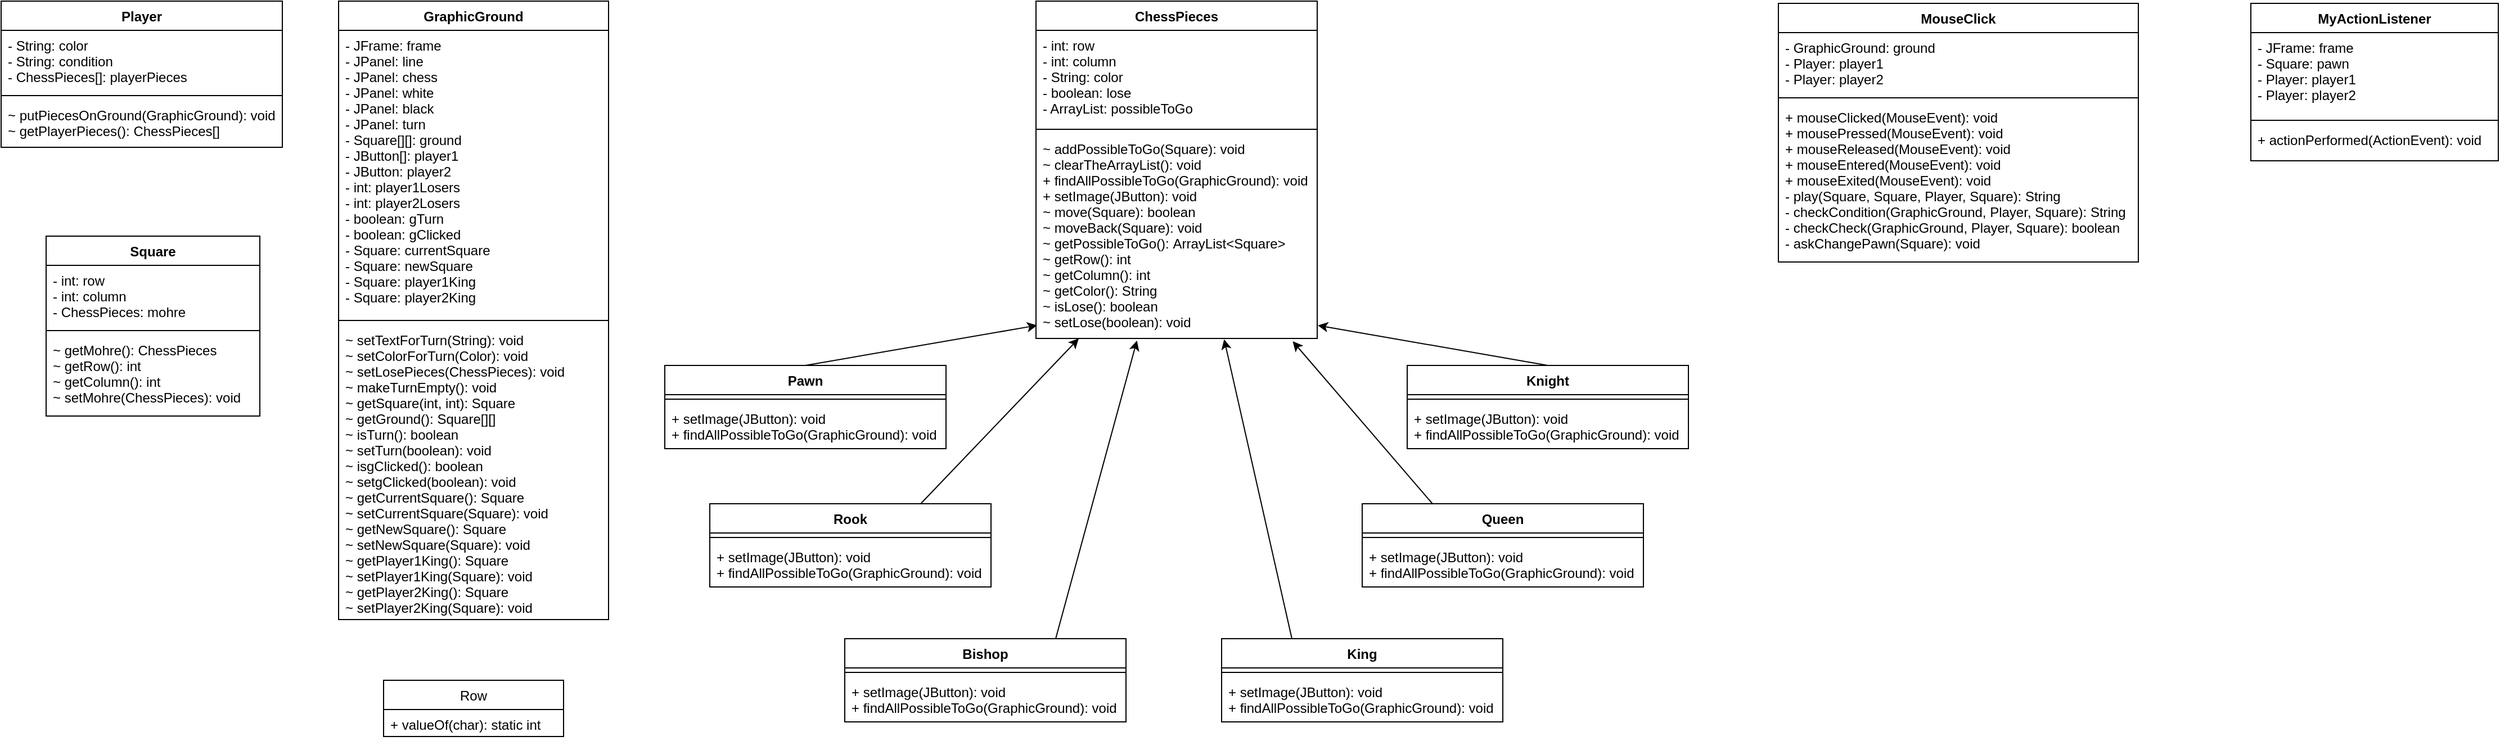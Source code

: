 <mxfile version="10.6.9" type="device"><diagram id="0nFTNDKRfdrgM9NUxW1w" name="Page-1"><mxGraphModel dx="2735" dy="1190" grid="1" gridSize="10" guides="1" tooltips="1" connect="1" arrows="1" fold="1" page="1" pageScale="1" pageWidth="850" pageHeight="1100" math="0" shadow="0"><root><mxCell id="0"/><mxCell id="1" parent="0"/><mxCell id="7_Z9Ku3iatTEtlLzZTmV-5" value="ChessPieces" style="swimlane;fontStyle=1;align=center;verticalAlign=top;childLayout=stackLayout;horizontal=1;startSize=26;horizontalStack=0;resizeParent=1;resizeParentMax=0;resizeLast=0;collapsible=1;marginBottom=0;" parent="1" vertex="1"><mxGeometry x="320" y="36" width="250" height="300" as="geometry"/></mxCell><mxCell id="7_Z9Ku3iatTEtlLzZTmV-6" value="- int: row&#10;- int: column&#10;- String: color&#10;- boolean: lose&#10;- ArrayList: possibleToGo&#10;" style="text;strokeColor=none;fillColor=none;align=left;verticalAlign=top;spacingLeft=4;spacingRight=4;overflow=hidden;rotatable=0;points=[[0,0.5],[1,0.5]];portConstraint=eastwest;" parent="7_Z9Ku3iatTEtlLzZTmV-5" vertex="1"><mxGeometry y="26" width="250" height="84" as="geometry"/></mxCell><mxCell id="7_Z9Ku3iatTEtlLzZTmV-7" value="" style="line;strokeWidth=1;fillColor=none;align=left;verticalAlign=middle;spacingTop=-1;spacingLeft=3;spacingRight=3;rotatable=0;labelPosition=right;points=[];portConstraint=eastwest;" parent="7_Z9Ku3iatTEtlLzZTmV-5" vertex="1"><mxGeometry y="110" width="250" height="8" as="geometry"/></mxCell><mxCell id="7_Z9Ku3iatTEtlLzZTmV-8" value="~ addPossibleToGo(Square): void&#10;~ clearTheArrayList(): void&#10;+ findAllPossibleToGo(GraphicGround): void&#10;+ setImage(JButton): void&#10;~ move(Square): boolean&#10;~ moveBack(Square): void&#10;~ getPossibleToGo(): ArrayList&lt;Square&gt;&#10;~ getRow(): int&#10;~ getColumn(): int&#10;~ getColor(): String&#10;~ isLose(): boolean&#10;~ setLose(boolean): void&#10;" style="text;strokeColor=none;fillColor=none;align=left;verticalAlign=top;spacingLeft=4;spacingRight=4;overflow=hidden;rotatable=0;points=[[0,0.5],[1,0.5]];portConstraint=eastwest;fontStyle=0" parent="7_Z9Ku3iatTEtlLzZTmV-5" vertex="1"><mxGeometry y="118" width="250" height="182" as="geometry"/></mxCell><mxCell id="7_Z9Ku3iatTEtlLzZTmV-13" value="" style="endArrow=classic;html=1;entryX=0.004;entryY=0.936;entryDx=0;entryDy=0;entryPerimeter=0;exitX=0.5;exitY=0;exitDx=0;exitDy=0;" parent="1" source="7_Z9Ku3iatTEtlLzZTmV-25" target="7_Z9Ku3iatTEtlLzZTmV-8" edge="1"><mxGeometry width="50" height="50" relative="1" as="geometry"><mxPoint x="139" y="442" as="sourcePoint"/><mxPoint x="340" y="400" as="targetPoint"/></mxGeometry></mxCell><mxCell id="7_Z9Ku3iatTEtlLzZTmV-25" value="Pawn" style="swimlane;fontStyle=1;align=center;verticalAlign=top;childLayout=stackLayout;horizontal=1;startSize=26;horizontalStack=0;resizeParent=1;resizeParentMax=0;resizeLast=0;collapsible=1;marginBottom=0;" parent="1" vertex="1"><mxGeometry x="-10" y="360" width="250" height="74" as="geometry"/></mxCell><mxCell id="7_Z9Ku3iatTEtlLzZTmV-27" value="" style="line;strokeWidth=1;fillColor=none;align=left;verticalAlign=middle;spacingTop=-1;spacingLeft=3;spacingRight=3;rotatable=0;labelPosition=right;points=[];portConstraint=eastwest;" parent="7_Z9Ku3iatTEtlLzZTmV-25" vertex="1"><mxGeometry y="26" width="250" height="8" as="geometry"/></mxCell><mxCell id="7_Z9Ku3iatTEtlLzZTmV-28" value="+ setImage(JButton): void&#10;+ findAllPossibleToGo(GraphicGround): void" style="text;strokeColor=none;fillColor=none;align=left;verticalAlign=top;spacingLeft=4;spacingRight=4;overflow=hidden;rotatable=0;points=[[0,0.5],[1,0.5]];portConstraint=eastwest;" parent="7_Z9Ku3iatTEtlLzZTmV-25" vertex="1"><mxGeometry y="34" width="250" height="40" as="geometry"/></mxCell><mxCell id="7_Z9Ku3iatTEtlLzZTmV-33" value="Rook" style="swimlane;fontStyle=1;align=center;verticalAlign=top;childLayout=stackLayout;horizontal=1;startSize=26;horizontalStack=0;resizeParent=1;resizeParentMax=0;resizeLast=0;collapsible=1;marginBottom=0;" parent="1" vertex="1"><mxGeometry x="30" y="483" width="250" height="74" as="geometry"/></mxCell><mxCell id="7_Z9Ku3iatTEtlLzZTmV-35" value="" style="line;strokeWidth=1;fillColor=none;align=left;verticalAlign=middle;spacingTop=-1;spacingLeft=3;spacingRight=3;rotatable=0;labelPosition=right;points=[];portConstraint=eastwest;" parent="7_Z9Ku3iatTEtlLzZTmV-33" vertex="1"><mxGeometry y="26" width="250" height="8" as="geometry"/></mxCell><mxCell id="7_Z9Ku3iatTEtlLzZTmV-36" value="+ setImage(JButton): void&#10;+ findAllPossibleToGo(GraphicGround): void" style="text;strokeColor=none;fillColor=none;align=left;verticalAlign=top;spacingLeft=4;spacingRight=4;overflow=hidden;rotatable=0;points=[[0,0.5],[1,0.5]];portConstraint=eastwest;" parent="7_Z9Ku3iatTEtlLzZTmV-33" vertex="1"><mxGeometry y="34" width="250" height="40" as="geometry"/></mxCell><mxCell id="7_Z9Ku3iatTEtlLzZTmV-37" value="" style="endArrow=classic;html=1;exitX=0.75;exitY=0;exitDx=0;exitDy=0;" parent="1" source="7_Z9Ku3iatTEtlLzZTmV-33" target="7_Z9Ku3iatTEtlLzZTmV-8" edge="1"><mxGeometry width="50" height="50" relative="1" as="geometry"><mxPoint x="50" y="720" as="sourcePoint"/><mxPoint x="360" y="313" as="targetPoint"/></mxGeometry></mxCell><mxCell id="7_Z9Ku3iatTEtlLzZTmV-38" value="Knight" style="swimlane;fontStyle=1;align=center;verticalAlign=top;childLayout=stackLayout;horizontal=1;startSize=26;horizontalStack=0;resizeParent=1;resizeParentMax=0;resizeLast=0;collapsible=1;marginBottom=0;" parent="1" vertex="1"><mxGeometry x="650" y="360" width="250" height="74" as="geometry"/></mxCell><mxCell id="7_Z9Ku3iatTEtlLzZTmV-39" value="" style="line;strokeWidth=1;fillColor=none;align=left;verticalAlign=middle;spacingTop=-1;spacingLeft=3;spacingRight=3;rotatable=0;labelPosition=right;points=[];portConstraint=eastwest;" parent="7_Z9Ku3iatTEtlLzZTmV-38" vertex="1"><mxGeometry y="26" width="250" height="8" as="geometry"/></mxCell><mxCell id="7_Z9Ku3iatTEtlLzZTmV-40" value="+ setImage(JButton): void&#10;+ findAllPossibleToGo(GraphicGround): void" style="text;strokeColor=none;fillColor=none;align=left;verticalAlign=top;spacingLeft=4;spacingRight=4;overflow=hidden;rotatable=0;points=[[0,0.5],[1,0.5]];portConstraint=eastwest;" parent="7_Z9Ku3iatTEtlLzZTmV-38" vertex="1"><mxGeometry y="34" width="250" height="40" as="geometry"/></mxCell><mxCell id="7_Z9Ku3iatTEtlLzZTmV-41" value="" style="endArrow=classic;html=1;entryX=1.002;entryY=0.936;entryDx=0;entryDy=0;entryPerimeter=0;exitX=0.5;exitY=0;exitDx=0;exitDy=0;" parent="1" source="7_Z9Ku3iatTEtlLzZTmV-38" target="7_Z9Ku3iatTEtlLzZTmV-8" edge="1"><mxGeometry width="50" height="50" relative="1" as="geometry"><mxPoint x="50" y="730" as="sourcePoint"/><mxPoint x="100" y="680" as="targetPoint"/></mxGeometry></mxCell><mxCell id="7_Z9Ku3iatTEtlLzZTmV-42" value="Bishop" style="swimlane;fontStyle=1;align=center;verticalAlign=top;childLayout=stackLayout;horizontal=1;startSize=26;horizontalStack=0;resizeParent=1;resizeParentMax=0;resizeLast=0;collapsible=1;marginBottom=0;" parent="1" vertex="1"><mxGeometry x="150" y="603" width="250" height="74" as="geometry"/></mxCell><mxCell id="7_Z9Ku3iatTEtlLzZTmV-43" value="" style="line;strokeWidth=1;fillColor=none;align=left;verticalAlign=middle;spacingTop=-1;spacingLeft=3;spacingRight=3;rotatable=0;labelPosition=right;points=[];portConstraint=eastwest;" parent="7_Z9Ku3iatTEtlLzZTmV-42" vertex="1"><mxGeometry y="26" width="250" height="8" as="geometry"/></mxCell><mxCell id="7_Z9Ku3iatTEtlLzZTmV-44" value="+ setImage(JButton): void&#10;+ findAllPossibleToGo(GraphicGround): void" style="text;strokeColor=none;fillColor=none;align=left;verticalAlign=top;spacingLeft=4;spacingRight=4;overflow=hidden;rotatable=0;points=[[0,0.5],[1,0.5]];portConstraint=eastwest;" parent="7_Z9Ku3iatTEtlLzZTmV-42" vertex="1"><mxGeometry y="34" width="250" height="40" as="geometry"/></mxCell><mxCell id="7_Z9Ku3iatTEtlLzZTmV-45" value="" style="endArrow=classic;html=1;entryX=0.359;entryY=1.01;entryDx=0;entryDy=0;entryPerimeter=0;exitX=0.75;exitY=0;exitDx=0;exitDy=0;" parent="1" target="7_Z9Ku3iatTEtlLzZTmV-8" edge="1" source="7_Z9Ku3iatTEtlLzZTmV-42"><mxGeometry width="50" height="50" relative="1" as="geometry"><mxPoint x="380" y="670" as="sourcePoint"/><mxPoint x="100" y="780" as="targetPoint"/></mxGeometry></mxCell><mxCell id="7_Z9Ku3iatTEtlLzZTmV-46" value="Queen" style="swimlane;fontStyle=1;align=center;verticalAlign=top;childLayout=stackLayout;horizontal=1;startSize=26;horizontalStack=0;resizeParent=1;resizeParentMax=0;resizeLast=0;collapsible=1;marginBottom=0;" parent="1" vertex="1"><mxGeometry x="610" y="483" width="250" height="74" as="geometry"/></mxCell><mxCell id="7_Z9Ku3iatTEtlLzZTmV-47" value="" style="line;strokeWidth=1;fillColor=none;align=left;verticalAlign=middle;spacingTop=-1;spacingLeft=3;spacingRight=3;rotatable=0;labelPosition=right;points=[];portConstraint=eastwest;" parent="7_Z9Ku3iatTEtlLzZTmV-46" vertex="1"><mxGeometry y="26" width="250" height="8" as="geometry"/></mxCell><mxCell id="7_Z9Ku3iatTEtlLzZTmV-48" value="+ setImage(JButton): void&#10;+ findAllPossibleToGo(GraphicGround): void" style="text;strokeColor=none;fillColor=none;align=left;verticalAlign=top;spacingLeft=4;spacingRight=4;overflow=hidden;rotatable=0;points=[[0,0.5],[1,0.5]];portConstraint=eastwest;" parent="7_Z9Ku3iatTEtlLzZTmV-46" vertex="1"><mxGeometry y="34" width="250" height="40" as="geometry"/></mxCell><mxCell id="7_Z9Ku3iatTEtlLzZTmV-49" value="" style="endArrow=classic;html=1;exitX=0.25;exitY=0;exitDx=0;exitDy=0;entryX=0.913;entryY=1.014;entryDx=0;entryDy=0;entryPerimeter=0;" parent="1" source="7_Z9Ku3iatTEtlLzZTmV-46" target="7_Z9Ku3iatTEtlLzZTmV-8" edge="1"><mxGeometry width="50" height="50" relative="1" as="geometry"><mxPoint x="50" y="830" as="sourcePoint"/><mxPoint x="535" y="312" as="targetPoint"/></mxGeometry></mxCell><mxCell id="7_Z9Ku3iatTEtlLzZTmV-50" value="King" style="swimlane;fontStyle=1;align=center;verticalAlign=top;childLayout=stackLayout;horizontal=1;startSize=26;horizontalStack=0;resizeParent=1;resizeParentMax=0;resizeLast=0;collapsible=1;marginBottom=0;" parent="1" vertex="1"><mxGeometry x="485" y="603" width="250" height="74" as="geometry"/></mxCell><mxCell id="7_Z9Ku3iatTEtlLzZTmV-51" value="" style="line;strokeWidth=1;fillColor=none;align=left;verticalAlign=middle;spacingTop=-1;spacingLeft=3;spacingRight=3;rotatable=0;labelPosition=right;points=[];portConstraint=eastwest;" parent="7_Z9Ku3iatTEtlLzZTmV-50" vertex="1"><mxGeometry y="26" width="250" height="8" as="geometry"/></mxCell><mxCell id="7_Z9Ku3iatTEtlLzZTmV-52" value="+ setImage(JButton): void&#10;+ findAllPossibleToGo(GraphicGround): void" style="text;strokeColor=none;fillColor=none;align=left;verticalAlign=top;spacingLeft=4;spacingRight=4;overflow=hidden;rotatable=0;points=[[0,0.5],[1,0.5]];portConstraint=eastwest;" parent="7_Z9Ku3iatTEtlLzZTmV-50" vertex="1"><mxGeometry y="34" width="250" height="40" as="geometry"/></mxCell><mxCell id="7_Z9Ku3iatTEtlLzZTmV-53" value="" style="endArrow=classic;html=1;exitX=0.25;exitY=0;exitDx=0;exitDy=0;entryX=0.669;entryY=1.004;entryDx=0;entryDy=0;entryPerimeter=0;" parent="1" source="7_Z9Ku3iatTEtlLzZTmV-50" target="7_Z9Ku3iatTEtlLzZTmV-8" edge="1"><mxGeometry width="50" height="50" relative="1" as="geometry"><mxPoint x="50" y="830" as="sourcePoint"/><mxPoint x="481" y="313" as="targetPoint"/></mxGeometry></mxCell><mxCell id="7_Z9Ku3iatTEtlLzZTmV-55" value="Player" style="swimlane;fontStyle=1;align=center;verticalAlign=top;childLayout=stackLayout;horizontal=1;startSize=26;horizontalStack=0;resizeParent=1;resizeParentMax=0;resizeLast=0;collapsible=1;marginBottom=0;" parent="1" vertex="1"><mxGeometry x="-600" y="36" width="250" height="130" as="geometry"/></mxCell><mxCell id="7_Z9Ku3iatTEtlLzZTmV-56" value="- String: color&#10;- String: condition&#10;- ChessPieces[]: playerPieces" style="text;strokeColor=none;fillColor=none;align=left;verticalAlign=top;spacingLeft=4;spacingRight=4;overflow=hidden;rotatable=0;points=[[0,0.5],[1,0.5]];portConstraint=eastwest;" parent="7_Z9Ku3iatTEtlLzZTmV-55" vertex="1"><mxGeometry y="26" width="250" height="54" as="geometry"/></mxCell><mxCell id="7_Z9Ku3iatTEtlLzZTmV-57" value="" style="line;strokeWidth=1;fillColor=none;align=left;verticalAlign=middle;spacingTop=-1;spacingLeft=3;spacingRight=3;rotatable=0;labelPosition=right;points=[];portConstraint=eastwest;" parent="7_Z9Ku3iatTEtlLzZTmV-55" vertex="1"><mxGeometry y="80" width="250" height="8" as="geometry"/></mxCell><mxCell id="7_Z9Ku3iatTEtlLzZTmV-58" value="~ putPiecesOnGround(GraphicGround): void&#10;~ getPlayerPieces(): ChessPieces[]" style="text;strokeColor=none;fillColor=none;align=left;verticalAlign=top;spacingLeft=4;spacingRight=4;overflow=hidden;rotatable=0;points=[[0,0.5],[1,0.5]];portConstraint=eastwest;" parent="7_Z9Ku3iatTEtlLzZTmV-55" vertex="1"><mxGeometry y="88" width="250" height="42" as="geometry"/></mxCell><mxCell id="7_Z9Ku3iatTEtlLzZTmV-59" value="MouseClick" style="swimlane;fontStyle=1;align=center;verticalAlign=top;childLayout=stackLayout;horizontal=1;startSize=26;horizontalStack=0;resizeParent=1;resizeParentMax=0;resizeLast=0;collapsible=1;marginBottom=0;" parent="1" vertex="1"><mxGeometry x="980" y="38" width="320" height="230" as="geometry"/></mxCell><mxCell id="7_Z9Ku3iatTEtlLzZTmV-60" value="- GraphicGround: ground&#10;- Player: player1&#10;- Player: player2&#10;" style="text;strokeColor=none;fillColor=none;align=left;verticalAlign=top;spacingLeft=4;spacingRight=4;overflow=hidden;rotatable=0;points=[[0,0.5],[1,0.5]];portConstraint=eastwest;" parent="7_Z9Ku3iatTEtlLzZTmV-59" vertex="1"><mxGeometry y="26" width="320" height="54" as="geometry"/></mxCell><mxCell id="7_Z9Ku3iatTEtlLzZTmV-61" value="" style="line;strokeWidth=1;fillColor=none;align=left;verticalAlign=middle;spacingTop=-1;spacingLeft=3;spacingRight=3;rotatable=0;labelPosition=right;points=[];portConstraint=eastwest;" parent="7_Z9Ku3iatTEtlLzZTmV-59" vertex="1"><mxGeometry y="80" width="320" height="8" as="geometry"/></mxCell><mxCell id="7_Z9Ku3iatTEtlLzZTmV-62" value="+ mouseClicked(MouseEvent): void&#10;+ mousePressed(MouseEvent): void&#10;+ mouseReleased(MouseEvent): void&#10;+ mouseEntered(MouseEvent): void&#10;+ mouseExited(MouseEvent): void&#10;- play(Square, Square, Player, Square): String&#10;- checkCondition(GraphicGround, Player, Square): String&#10;- checkCheck(GraphicGround, Player, Square): boolean&#10;- askChangePawn(Square): void&#10;" style="text;strokeColor=none;fillColor=none;align=left;verticalAlign=top;spacingLeft=4;spacingRight=4;overflow=hidden;rotatable=0;points=[[0,0.5],[1,0.5]];portConstraint=eastwest;" parent="7_Z9Ku3iatTEtlLzZTmV-59" vertex="1"><mxGeometry y="88" width="320" height="142" as="geometry"/></mxCell><mxCell id="7_Z9Ku3iatTEtlLzZTmV-63" value="GraphicGround" style="swimlane;fontStyle=1;align=center;verticalAlign=top;childLayout=stackLayout;horizontal=1;startSize=26;horizontalStack=0;resizeParent=1;resizeParentMax=0;resizeLast=0;collapsible=1;marginBottom=0;" parent="1" vertex="1"><mxGeometry x="-300" y="36" width="240" height="550" as="geometry"/></mxCell><mxCell id="7_Z9Ku3iatTEtlLzZTmV-64" value="- JFrame: frame&#10;- JPanel: line&#10;- JPanel: chess&#10;- JPanel: white&#10;- JPanel: black&#10;- JPanel: turn&#10;- Square[][]: ground&#10;- JButton[]: player1&#10;- JButton: player2&#10;- int: player1Losers&#10;- int: player2Losers&#10;- boolean: gTurn&#10;- boolean: gClicked&#10;- Square: currentSquare&#10;- Square: newSquare&#10;- Square: player1King&#10;- Square: player2King" style="text;strokeColor=none;fillColor=none;align=left;verticalAlign=top;spacingLeft=4;spacingRight=4;overflow=hidden;rotatable=0;points=[[0,0.5],[1,0.5]];portConstraint=eastwest;" parent="7_Z9Ku3iatTEtlLzZTmV-63" vertex="1"><mxGeometry y="26" width="240" height="254" as="geometry"/></mxCell><mxCell id="7_Z9Ku3iatTEtlLzZTmV-65" value="" style="line;strokeWidth=1;fillColor=none;align=left;verticalAlign=middle;spacingTop=-1;spacingLeft=3;spacingRight=3;rotatable=0;labelPosition=right;points=[];portConstraint=eastwest;" parent="7_Z9Ku3iatTEtlLzZTmV-63" vertex="1"><mxGeometry y="280" width="240" height="8" as="geometry"/></mxCell><mxCell id="7_Z9Ku3iatTEtlLzZTmV-66" value="~ setTextForTurn(String): void&#10;~ setColorForTurn(Color): void&#10;~ setLosePieces(ChessPieces): void&#10;~ makeTurnEmpty(): void&#10;~ getSquare(int, int): Square&#10;~ getGround(): Square[][]&#10;~ isTurn(): boolean&#10;~ setTurn(boolean): void&#10;~ isgClicked(): boolean&#10;~ setgClicked(boolean): void&#10;~ getCurrentSquare(): Square&#10;~ setCurrentSquare(Square): void&#10;~ getNewSquare(): Square&#10;~ setNewSquare(Square): void&#10;~ getPlayer1King(): Square&#10;~ setPlayer1King(Square): void&#10;~ getPlayer2King(): Square&#10;~ setPlayer2King(Square): void" style="text;strokeColor=none;fillColor=none;align=left;verticalAlign=top;spacingLeft=4;spacingRight=4;overflow=hidden;rotatable=0;points=[[0,0.5],[1,0.5]];portConstraint=eastwest;" parent="7_Z9Ku3iatTEtlLzZTmV-63" vertex="1"><mxGeometry y="288" width="240" height="262" as="geometry"/></mxCell><mxCell id="7_Z9Ku3iatTEtlLzZTmV-67" value="Square" style="swimlane;fontStyle=1;align=center;verticalAlign=top;childLayout=stackLayout;horizontal=1;startSize=26;horizontalStack=0;resizeParent=1;resizeParentMax=0;resizeLast=0;collapsible=1;marginBottom=0;" parent="1" vertex="1"><mxGeometry x="-560" y="245" width="190" height="160" as="geometry"/></mxCell><mxCell id="7_Z9Ku3iatTEtlLzZTmV-68" value="- int: row&#10;- int: column&#10;- ChessPieces: mohre" style="text;strokeColor=none;fillColor=none;align=left;verticalAlign=top;spacingLeft=4;spacingRight=4;overflow=hidden;rotatable=0;points=[[0,0.5],[1,0.5]];portConstraint=eastwest;" parent="7_Z9Ku3iatTEtlLzZTmV-67" vertex="1"><mxGeometry y="26" width="190" height="54" as="geometry"/></mxCell><mxCell id="7_Z9Ku3iatTEtlLzZTmV-69" value="" style="line;strokeWidth=1;fillColor=none;align=left;verticalAlign=middle;spacingTop=-1;spacingLeft=3;spacingRight=3;rotatable=0;labelPosition=right;points=[];portConstraint=eastwest;" parent="7_Z9Ku3iatTEtlLzZTmV-67" vertex="1"><mxGeometry y="80" width="190" height="8" as="geometry"/></mxCell><mxCell id="7_Z9Ku3iatTEtlLzZTmV-70" value="~ getMohre(): ChessPieces&#10;~ getRow(): int&#10;~ getColumn(): int&#10;~ setMohre(ChessPieces): void&#10;" style="text;strokeColor=none;fillColor=none;align=left;verticalAlign=top;spacingLeft=4;spacingRight=4;overflow=hidden;rotatable=0;points=[[0,0.5],[1,0.5]];portConstraint=eastwest;" parent="7_Z9Ku3iatTEtlLzZTmV-67" vertex="1"><mxGeometry y="88" width="190" height="72" as="geometry"/></mxCell><mxCell id="bi7BdG6zmQbBZfaRJQ2L-12" value="MyActionListener" style="swimlane;fontStyle=1;align=center;verticalAlign=top;childLayout=stackLayout;horizontal=1;startSize=26;horizontalStack=0;resizeParent=1;resizeParentMax=0;resizeLast=0;collapsible=1;marginBottom=0;" vertex="1" parent="1"><mxGeometry x="1400" y="38" width="220" height="140" as="geometry"/></mxCell><mxCell id="bi7BdG6zmQbBZfaRJQ2L-13" value="- JFrame: frame&#10;- Square: pawn&#10;- Player: player1&#10;- Player: player2&#10;" style="text;strokeColor=none;fillColor=none;align=left;verticalAlign=top;spacingLeft=4;spacingRight=4;overflow=hidden;rotatable=0;points=[[0,0.5],[1,0.5]];portConstraint=eastwest;" vertex="1" parent="bi7BdG6zmQbBZfaRJQ2L-12"><mxGeometry y="26" width="220" height="74" as="geometry"/></mxCell><mxCell id="bi7BdG6zmQbBZfaRJQ2L-14" value="" style="line;strokeWidth=1;fillColor=none;align=left;verticalAlign=middle;spacingTop=-1;spacingLeft=3;spacingRight=3;rotatable=0;labelPosition=right;points=[];portConstraint=eastwest;" vertex="1" parent="bi7BdG6zmQbBZfaRJQ2L-12"><mxGeometry y="100" width="220" height="8" as="geometry"/></mxCell><mxCell id="bi7BdG6zmQbBZfaRJQ2L-15" value="+ actionPerformed(ActionEvent): void&#10;" style="text;strokeColor=none;fillColor=none;align=left;verticalAlign=top;spacingLeft=4;spacingRight=4;overflow=hidden;rotatable=0;points=[[0,0.5],[1,0.5]];portConstraint=eastwest;" vertex="1" parent="bi7BdG6zmQbBZfaRJQ2L-12"><mxGeometry y="108" width="220" height="32" as="geometry"/></mxCell><mxCell id="bi7BdG6zmQbBZfaRJQ2L-22" value="Row" style="swimlane;fontStyle=0;childLayout=stackLayout;horizontal=1;startSize=26;fillColor=none;horizontalStack=0;resizeParent=1;resizeParentMax=0;resizeLast=0;collapsible=1;marginBottom=0;" vertex="1" parent="1"><mxGeometry x="-260" y="640" width="160" height="50" as="geometry"/></mxCell><mxCell id="bi7BdG6zmQbBZfaRJQ2L-23" value="+ valueOf(char): static int " style="text;strokeColor=none;fillColor=none;align=left;verticalAlign=top;spacingLeft=4;spacingRight=4;overflow=hidden;rotatable=0;points=[[0,0.5],[1,0.5]];portConstraint=eastwest;" vertex="1" parent="bi7BdG6zmQbBZfaRJQ2L-22"><mxGeometry y="26" width="160" height="24" as="geometry"/></mxCell></root></mxGraphModel></diagram></mxfile>